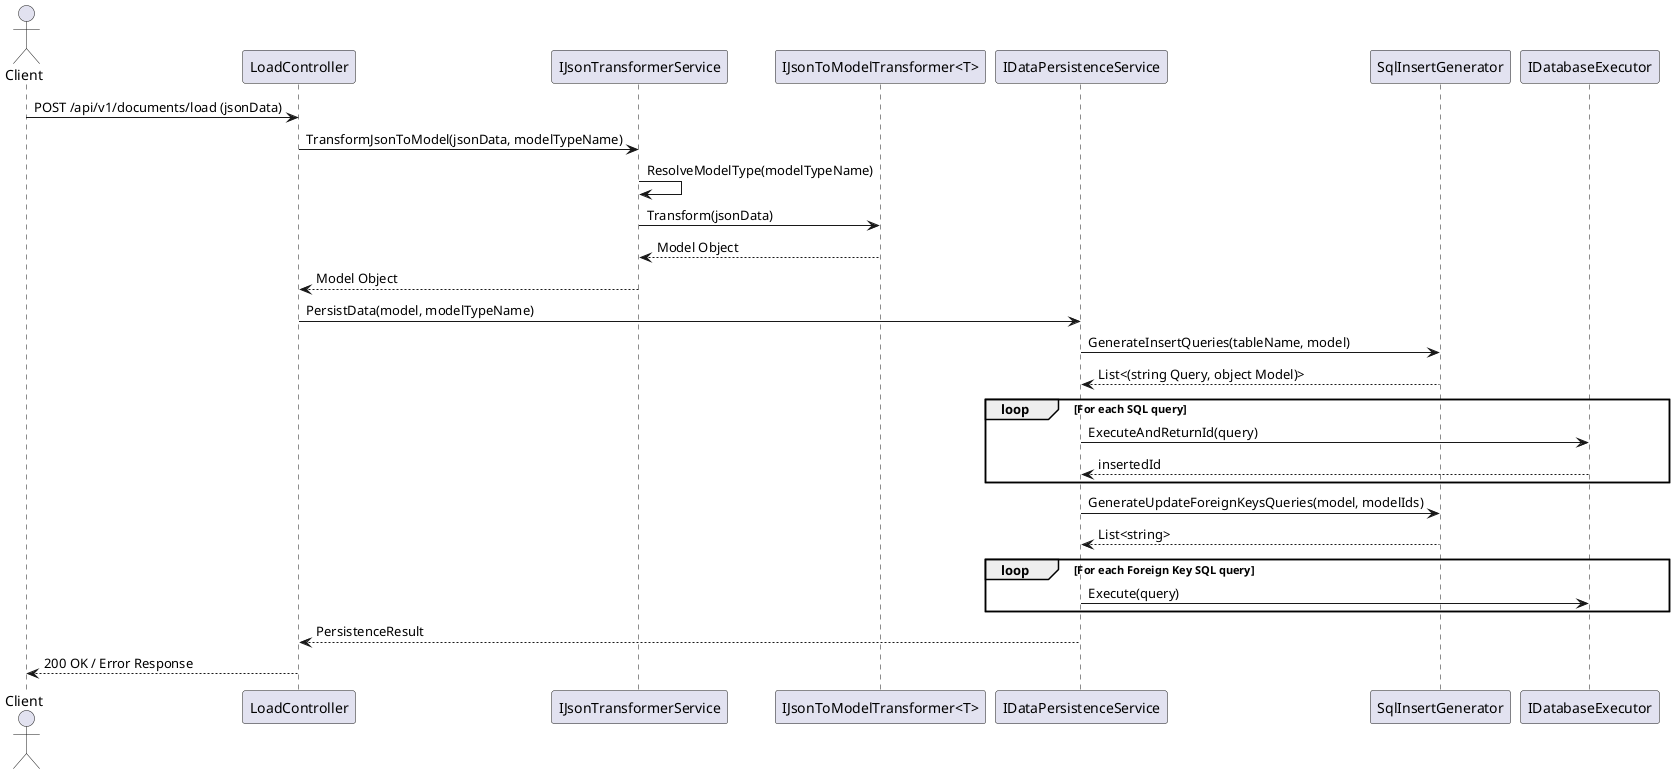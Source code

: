 @startuml

actor Client

' Define all participants in the system
participant "LoadController" as Controller
participant "IJsonTransformerService" as TransformerService
participant "IJsonToModelTransformer<T>" as ModelTransformer
participant "IDataPersistenceService" as PersistenceService
participant "SqlInsertGenerator" as SqlGenerator
participant "IDatabaseExecutor" as Executor

' Sequence flow
Client -> Controller : POST /api/v1/documents/load (jsonData)
Controller -> TransformerService : TransformJsonToModel(jsonData, modelTypeName)
TransformerService -> TransformerService : ResolveModelType(modelTypeName)
TransformerService -> ModelTransformer : Transform(jsonData)
ModelTransformer --> TransformerService : Model Object
TransformerService --> Controller : Model Object

Controller -> PersistenceService : PersistData(model, modelTypeName)
PersistenceService -> SqlGenerator : GenerateInsertQueries(tableName, model)
SqlGenerator --> PersistenceService : List<(string Query, object Model)>

loop For each SQL query
    PersistenceService -> Executor : ExecuteAndReturnId(query)
    Executor --> PersistenceService : insertedId
end

PersistenceService -> SqlGenerator : GenerateUpdateForeignKeysQueries(model, modelIds)
SqlGenerator --> PersistenceService : List<string>

loop For each Foreign Key SQL query
    PersistenceService -> Executor : Execute(query)
end

PersistenceService --> Controller : PersistenceResult
Controller --> Client : 200 OK / Error Response

@enduml
